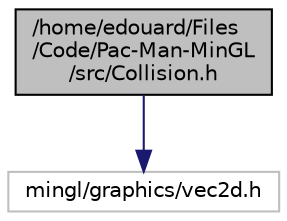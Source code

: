 digraph "/home/edouard/Files/Code/Pac-Man-MinGL/src/Collision.h"
{
 // LATEX_PDF_SIZE
  edge [fontname="Helvetica",fontsize="10",labelfontname="Helvetica",labelfontsize="10"];
  node [fontname="Helvetica",fontsize="10",shape=record];
  Node1 [label="/home/edouard/Files\l/Code/Pac-Man-MinGL\l/src/Collision.h",height=0.2,width=0.4,color="black", fillcolor="grey75", style="filled", fontcolor="black",tooltip="Collision Class detect collision."];
  Node1 -> Node2 [color="midnightblue",fontsize="10",style="solid",fontname="Helvetica"];
  Node2 [label="mingl/graphics/vec2d.h",height=0.2,width=0.4,color="grey75", fillcolor="white", style="filled",tooltip=" "];
}
